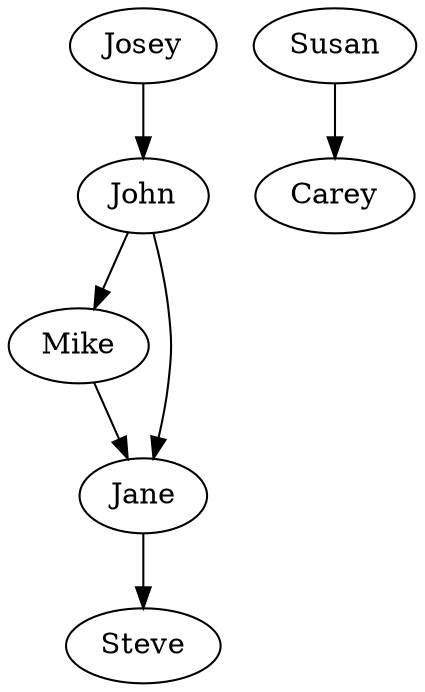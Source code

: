 digraph {
	Mike -> Jane;
	Jane -> Steve;
	Susan -> Carey;
	Josey -> John;
	John -> Mike;
	John -> Jane;
}

// comand:
//		$> dot example.dot -Tpdf > example.pdf

